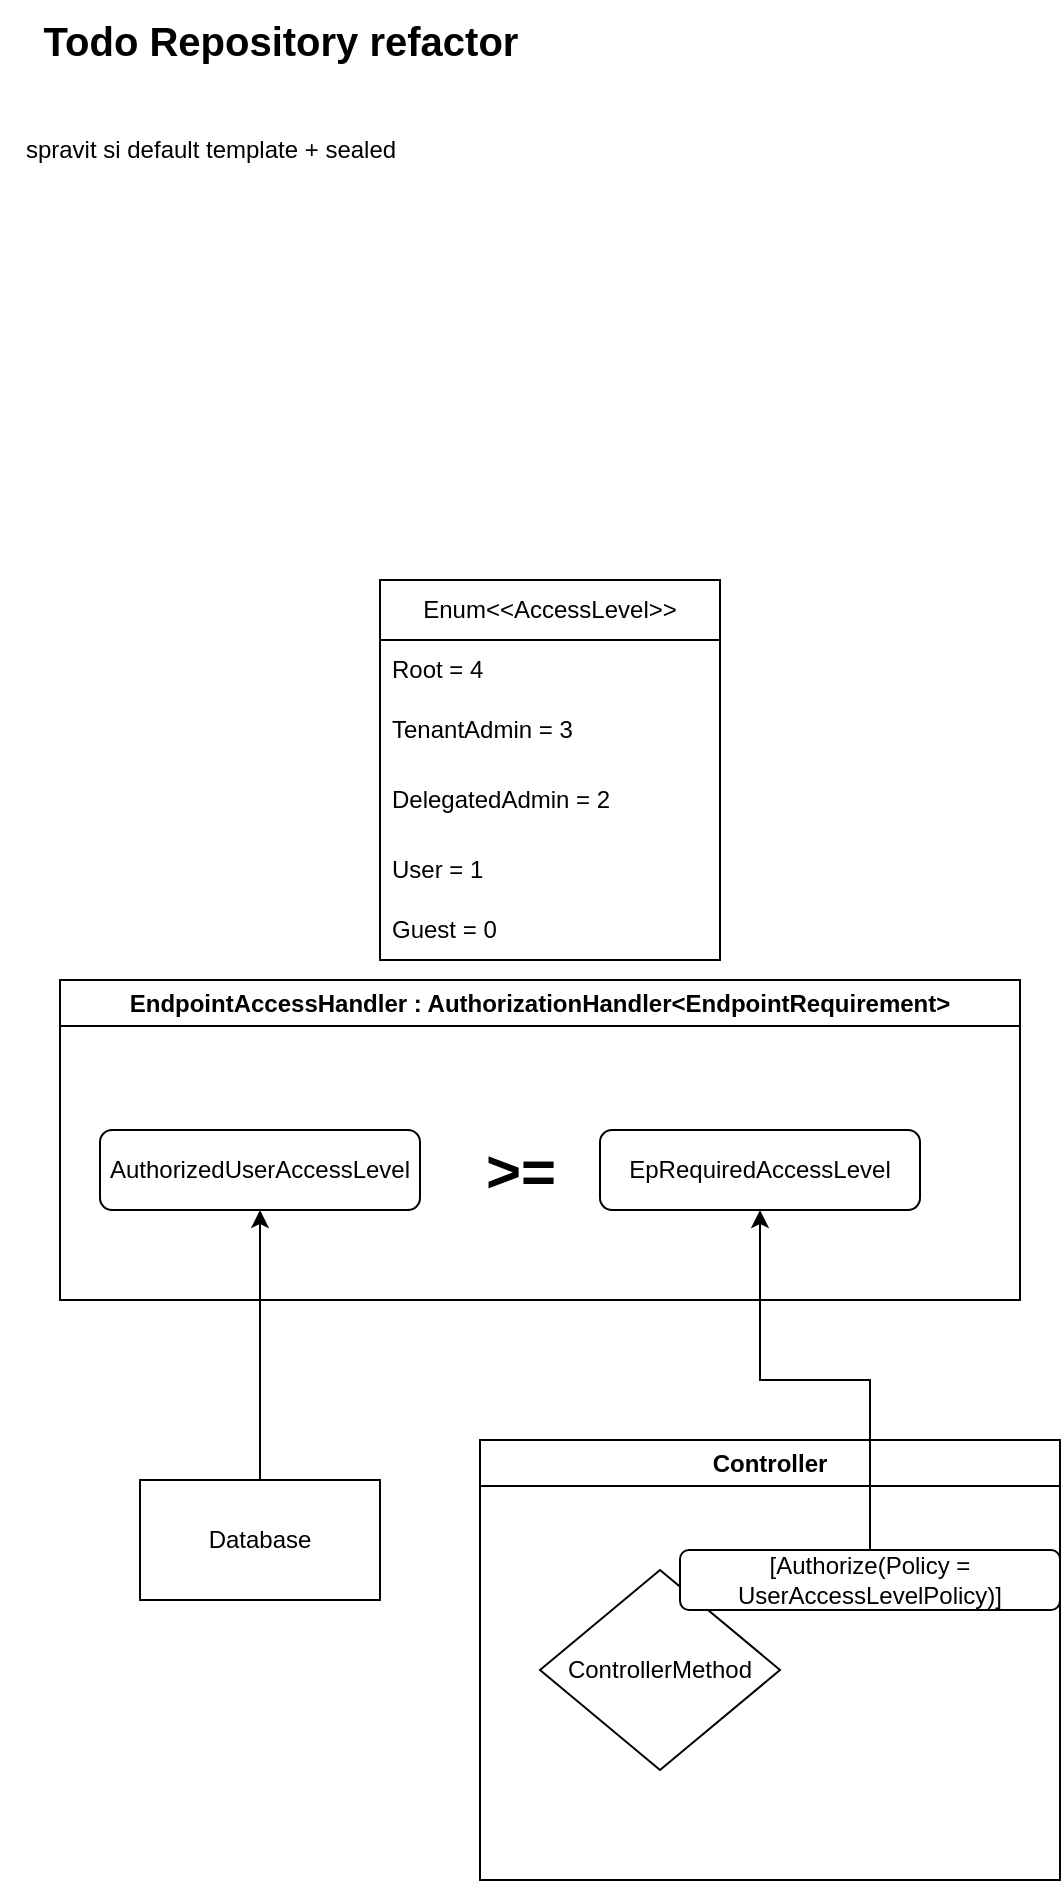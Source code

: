 <mxfile version="27.0.9">
  <diagram name="Page-1" id="jL9D18bYieD4nd3QqH_D">
    <mxGraphModel dx="822" dy="477" grid="1" gridSize="10" guides="1" tooltips="1" connect="1" arrows="1" fold="1" page="1" pageScale="1" pageWidth="850" pageHeight="1100" math="0" shadow="0">
      <root>
        <mxCell id="0" />
        <mxCell id="1" parent="0" />
        <mxCell id="trZj9BtUewbr66JKDjCB-2" value="&lt;div&gt;spravit si default template + sealed&lt;/div&gt;" style="text;html=1;align=center;verticalAlign=middle;resizable=0;points=[];autosize=1;strokeColor=none;fillColor=none;" parent="1" vertex="1">
          <mxGeometry x="20" y="70" width="210" height="30" as="geometry" />
        </mxCell>
        <mxCell id="JpqUlyx_sCROle91H6DX-1" value="Todo Repository refactor" style="text;html=1;align=center;verticalAlign=middle;resizable=0;points=[];autosize=1;strokeColor=none;fillColor=none;fontSize=20;fontStyle=1" parent="1" vertex="1">
          <mxGeometry x="40" y="10" width="240" height="40" as="geometry" />
        </mxCell>
        <mxCell id="JpqUlyx_sCROle91H6DX-22" value="Controller" style="swimlane;whiteSpace=wrap;html=1;" parent="1" vertex="1">
          <mxGeometry x="260" y="730" width="290" height="220" as="geometry" />
        </mxCell>
        <mxCell id="JpqUlyx_sCROle91H6DX-17" value="ControllerMethod" style="rhombus;whiteSpace=wrap;html=1;" parent="JpqUlyx_sCROle91H6DX-22" vertex="1">
          <mxGeometry x="30" y="65" width="120" height="100" as="geometry" />
        </mxCell>
        <mxCell id="JpqUlyx_sCROle91H6DX-18" value="[Authorize(Policy = UserAccessLevelPolicy)]" style="rounded=1;whiteSpace=wrap;html=1;" parent="JpqUlyx_sCROle91H6DX-22" vertex="1">
          <mxGeometry x="100" y="55" width="190" height="30" as="geometry" />
        </mxCell>
        <mxCell id="JpqUlyx_sCROle91H6DX-23" value="EndpointAccessHandler : AuthorizationHandler&amp;lt;EndpointRequirement&amp;gt;" style="swimlane;whiteSpace=wrap;html=1;startSize=23;" parent="1" vertex="1">
          <mxGeometry x="50" y="500" width="480" height="160" as="geometry" />
        </mxCell>
        <mxCell id="JpqUlyx_sCROle91H6DX-30" value="AuthorizedUserAccessLevel" style="rounded=1;whiteSpace=wrap;html=1;" parent="JpqUlyx_sCROle91H6DX-23" vertex="1">
          <mxGeometry x="20" y="75" width="160" height="40" as="geometry" />
        </mxCell>
        <mxCell id="JpqUlyx_sCROle91H6DX-31" value="EpRequiredAccessLevel" style="rounded=1;whiteSpace=wrap;html=1;" parent="JpqUlyx_sCROle91H6DX-23" vertex="1">
          <mxGeometry x="270" y="75" width="160" height="40" as="geometry" />
        </mxCell>
        <mxCell id="JpqUlyx_sCROle91H6DX-34" value="&amp;gt;=" style="text;html=1;align=center;verticalAlign=middle;resizable=0;points=[];autosize=1;strokeColor=none;fillColor=none;fontStyle=1;fontSize=30;" parent="JpqUlyx_sCROle91H6DX-23" vertex="1">
          <mxGeometry x="200" y="70" width="60" height="50" as="geometry" />
        </mxCell>
        <mxCell id="JpqUlyx_sCROle91H6DX-3" value="Enum&amp;lt;&amp;lt;AccessLevel&amp;gt;&amp;gt;" style="swimlane;fontStyle=0;childLayout=stackLayout;horizontal=1;startSize=30;horizontalStack=0;resizeParent=1;resizeParentMax=0;resizeLast=0;collapsible=1;marginBottom=0;whiteSpace=wrap;html=1;" parent="1" vertex="1">
          <mxGeometry x="210" y="300" width="170" height="190" as="geometry">
            <mxRectangle x="220" y="370" width="60" height="30" as="alternateBounds" />
          </mxGeometry>
        </mxCell>
        <mxCell id="JpqUlyx_sCROle91H6DX-4" value="Root = 4" style="text;strokeColor=none;fillColor=none;align=left;verticalAlign=middle;spacingLeft=4;spacingRight=4;overflow=hidden;points=[[0,0.5],[1,0.5]];portConstraint=eastwest;rotatable=0;whiteSpace=wrap;html=1;" parent="JpqUlyx_sCROle91H6DX-3" vertex="1">
          <mxGeometry y="30" width="170" height="30" as="geometry" />
        </mxCell>
        <mxCell id="JpqUlyx_sCROle91H6DX-5" value="TenantAdmin = 3" style="text;strokeColor=none;fillColor=none;align=left;verticalAlign=middle;spacingLeft=4;spacingRight=4;overflow=hidden;points=[[0,0.5],[1,0.5]];portConstraint=eastwest;rotatable=0;whiteSpace=wrap;html=1;" parent="JpqUlyx_sCROle91H6DX-3" vertex="1">
          <mxGeometry y="60" width="170" height="30" as="geometry" />
        </mxCell>
        <mxCell id="JpqUlyx_sCROle91H6DX-6" value="DelegatedAdmin = 2" style="text;strokeColor=none;fillColor=none;align=left;verticalAlign=middle;spacingLeft=4;spacingRight=4;overflow=hidden;points=[[0,0.5],[1,0.5]];portConstraint=eastwest;rotatable=0;whiteSpace=wrap;html=1;" parent="JpqUlyx_sCROle91H6DX-3" vertex="1">
          <mxGeometry y="90" width="170" height="40" as="geometry" />
        </mxCell>
        <mxCell id="JpqUlyx_sCROle91H6DX-14" value="User = 1" style="text;strokeColor=none;fillColor=none;align=left;verticalAlign=middle;spacingLeft=4;spacingRight=4;overflow=hidden;points=[[0,0.5],[1,0.5]];portConstraint=eastwest;rotatable=0;whiteSpace=wrap;html=1;" parent="JpqUlyx_sCROle91H6DX-3" vertex="1">
          <mxGeometry y="130" width="170" height="30" as="geometry" />
        </mxCell>
        <mxCell id="JpqUlyx_sCROle91H6DX-15" value="Guest = 0" style="text;strokeColor=none;fillColor=none;align=left;verticalAlign=middle;spacingLeft=4;spacingRight=4;overflow=hidden;points=[[0,0.5],[1,0.5]];portConstraint=eastwest;rotatable=0;whiteSpace=wrap;html=1;" parent="JpqUlyx_sCROle91H6DX-3" vertex="1">
          <mxGeometry y="160" width="170" height="30" as="geometry" />
        </mxCell>
        <mxCell id="JpqUlyx_sCROle91H6DX-33" value="" style="edgeStyle=orthogonalEdgeStyle;rounded=0;orthogonalLoop=1;jettySize=auto;html=1;" parent="1" source="JpqUlyx_sCROle91H6DX-27" target="JpqUlyx_sCROle91H6DX-30" edge="1">
          <mxGeometry relative="1" as="geometry" />
        </mxCell>
        <mxCell id="JpqUlyx_sCROle91H6DX-27" value="Database" style="rounded=0;whiteSpace=wrap;html=1;" parent="1" vertex="1">
          <mxGeometry x="90" y="750" width="120" height="60" as="geometry" />
        </mxCell>
        <mxCell id="JpqUlyx_sCROle91H6DX-35" style="edgeStyle=orthogonalEdgeStyle;rounded=0;orthogonalLoop=1;jettySize=auto;html=1;exitX=0.5;exitY=0;exitDx=0;exitDy=0;entryX=0.5;entryY=1;entryDx=0;entryDy=0;" parent="1" source="JpqUlyx_sCROle91H6DX-18" target="JpqUlyx_sCROle91H6DX-31" edge="1">
          <mxGeometry relative="1" as="geometry" />
        </mxCell>
      </root>
    </mxGraphModel>
  </diagram>
</mxfile>
